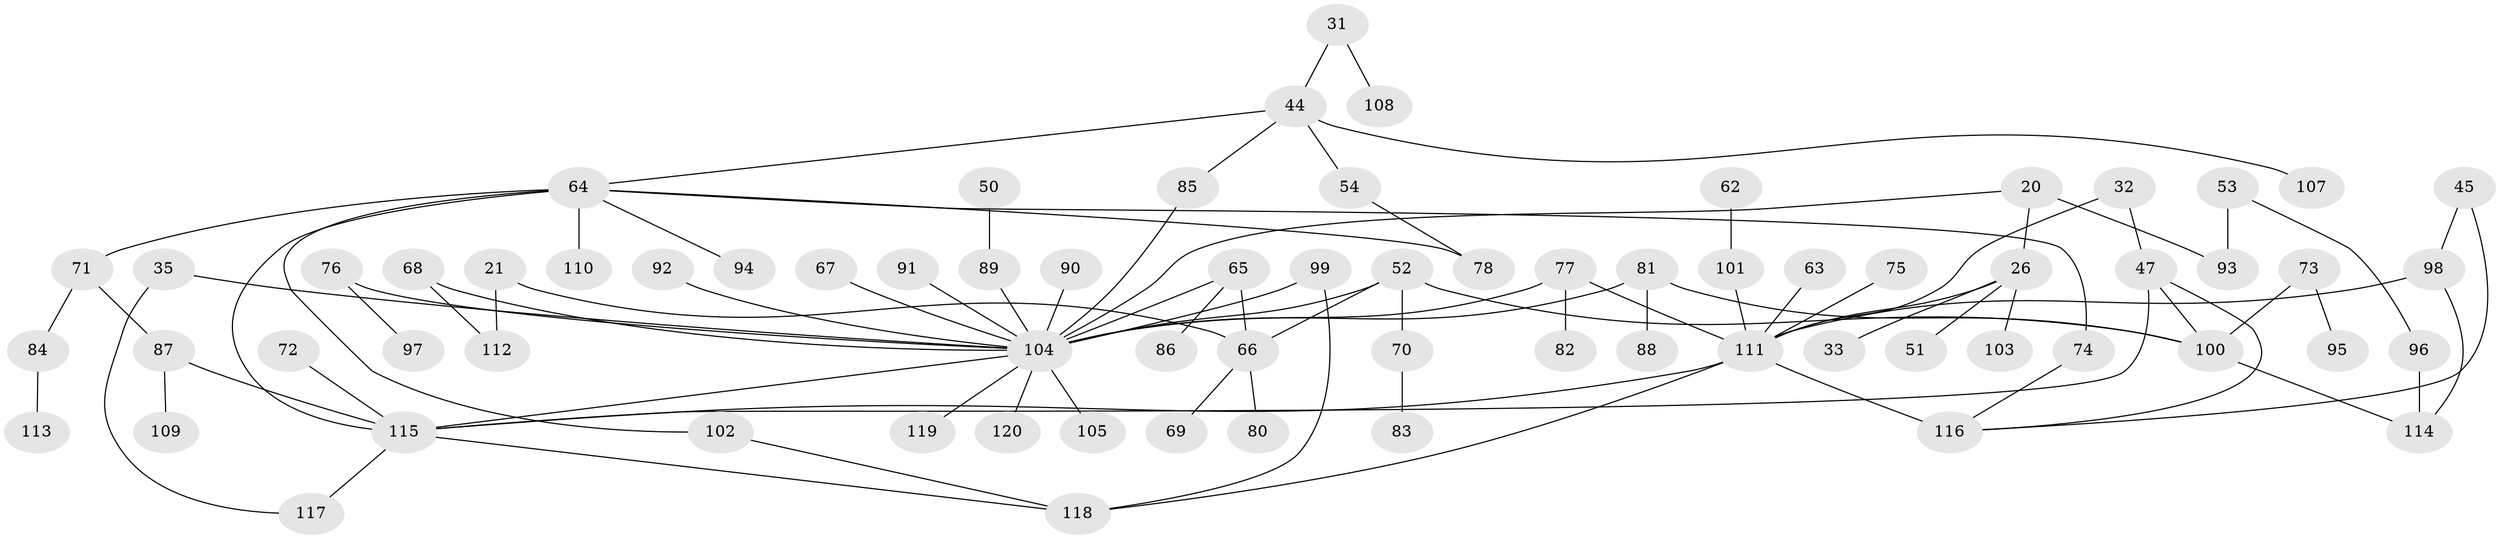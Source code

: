 // original degree distribution, {6: 0.016666666666666666, 7: 0.008333333333333333, 4: 0.08333333333333333, 3: 0.175, 5: 0.06666666666666667, 2: 0.3416666666666667, 10: 0.008333333333333333, 1: 0.3}
// Generated by graph-tools (version 1.1) at 2025/44/03/04/25 21:44:52]
// undirected, 72 vertices, 90 edges
graph export_dot {
graph [start="1"]
  node [color=gray90,style=filled];
  20;
  21;
  26;
  31;
  32 [super="+30"];
  33;
  35;
  44 [super="+15"];
  45;
  47 [super="+11+13"];
  50;
  51;
  52 [super="+12"];
  53;
  54;
  62;
  63;
  64 [super="+18+56"];
  65;
  66 [super="+17"];
  67;
  68;
  69;
  70;
  71;
  72;
  73;
  74;
  75;
  76;
  77 [super="+46"];
  78;
  80;
  81 [super="+79"];
  82;
  83;
  84;
  85;
  86;
  87;
  88;
  89 [super="+43"];
  90;
  91;
  92;
  93 [super="+41"];
  94;
  95;
  96;
  97;
  98 [super="+57+48"];
  99;
  100 [super="+34"];
  101 [super="+36"];
  102;
  103;
  104 [super="+40+42+29+37+49"];
  105;
  107;
  108;
  109;
  110;
  111 [super="+1+28+58"];
  112;
  113;
  114 [super="+59"];
  115 [super="+39+61+106+60"];
  116 [super="+4+55"];
  117;
  118;
  119;
  120;
  20 -- 26;
  20 -- 93 [weight=2];
  20 -- 104;
  21 -- 112;
  21 -- 66;
  26 -- 33;
  26 -- 51;
  26 -- 103;
  26 -- 111;
  31 -- 108;
  31 -- 44;
  32 -- 111;
  32 -- 47;
  35 -- 117;
  35 -- 104;
  44 -- 54;
  44 -- 85;
  44 -- 107;
  44 -- 64;
  45 -- 116;
  45 -- 98;
  47 -- 100;
  47 -- 116;
  47 -- 115;
  50 -- 89;
  52 -- 70;
  52 -- 100;
  52 -- 104;
  52 -- 66;
  53 -- 96;
  53 -- 93;
  54 -- 78;
  62 -- 101;
  63 -- 111;
  64 -- 71;
  64 -- 74;
  64 -- 94;
  64 -- 115 [weight=2];
  64 -- 102;
  64 -- 78;
  64 -- 110;
  65 -- 86;
  65 -- 104;
  65 -- 66;
  66 -- 80;
  66 -- 69;
  67 -- 104;
  68 -- 112;
  68 -- 104;
  70 -- 83;
  71 -- 84;
  71 -- 87;
  72 -- 115;
  73 -- 95;
  73 -- 100;
  74 -- 116;
  75 -- 111;
  76 -- 97;
  76 -- 104;
  77 -- 104 [weight=2];
  77 -- 82;
  77 -- 111;
  81 -- 88;
  81 -- 104 [weight=2];
  81 -- 100;
  84 -- 113;
  85 -- 104;
  87 -- 109;
  87 -- 115;
  89 -- 104;
  90 -- 104;
  91 -- 104;
  92 -- 104;
  96 -- 114;
  98 -- 114;
  98 -- 111;
  99 -- 118;
  99 -- 104;
  100 -- 114;
  101 -- 111;
  102 -- 118;
  104 -- 120;
  104 -- 119;
  104 -- 105;
  104 -- 115 [weight=2];
  111 -- 118;
  111 -- 116 [weight=3];
  111 -- 115;
  115 -- 117;
  115 -- 118;
}
